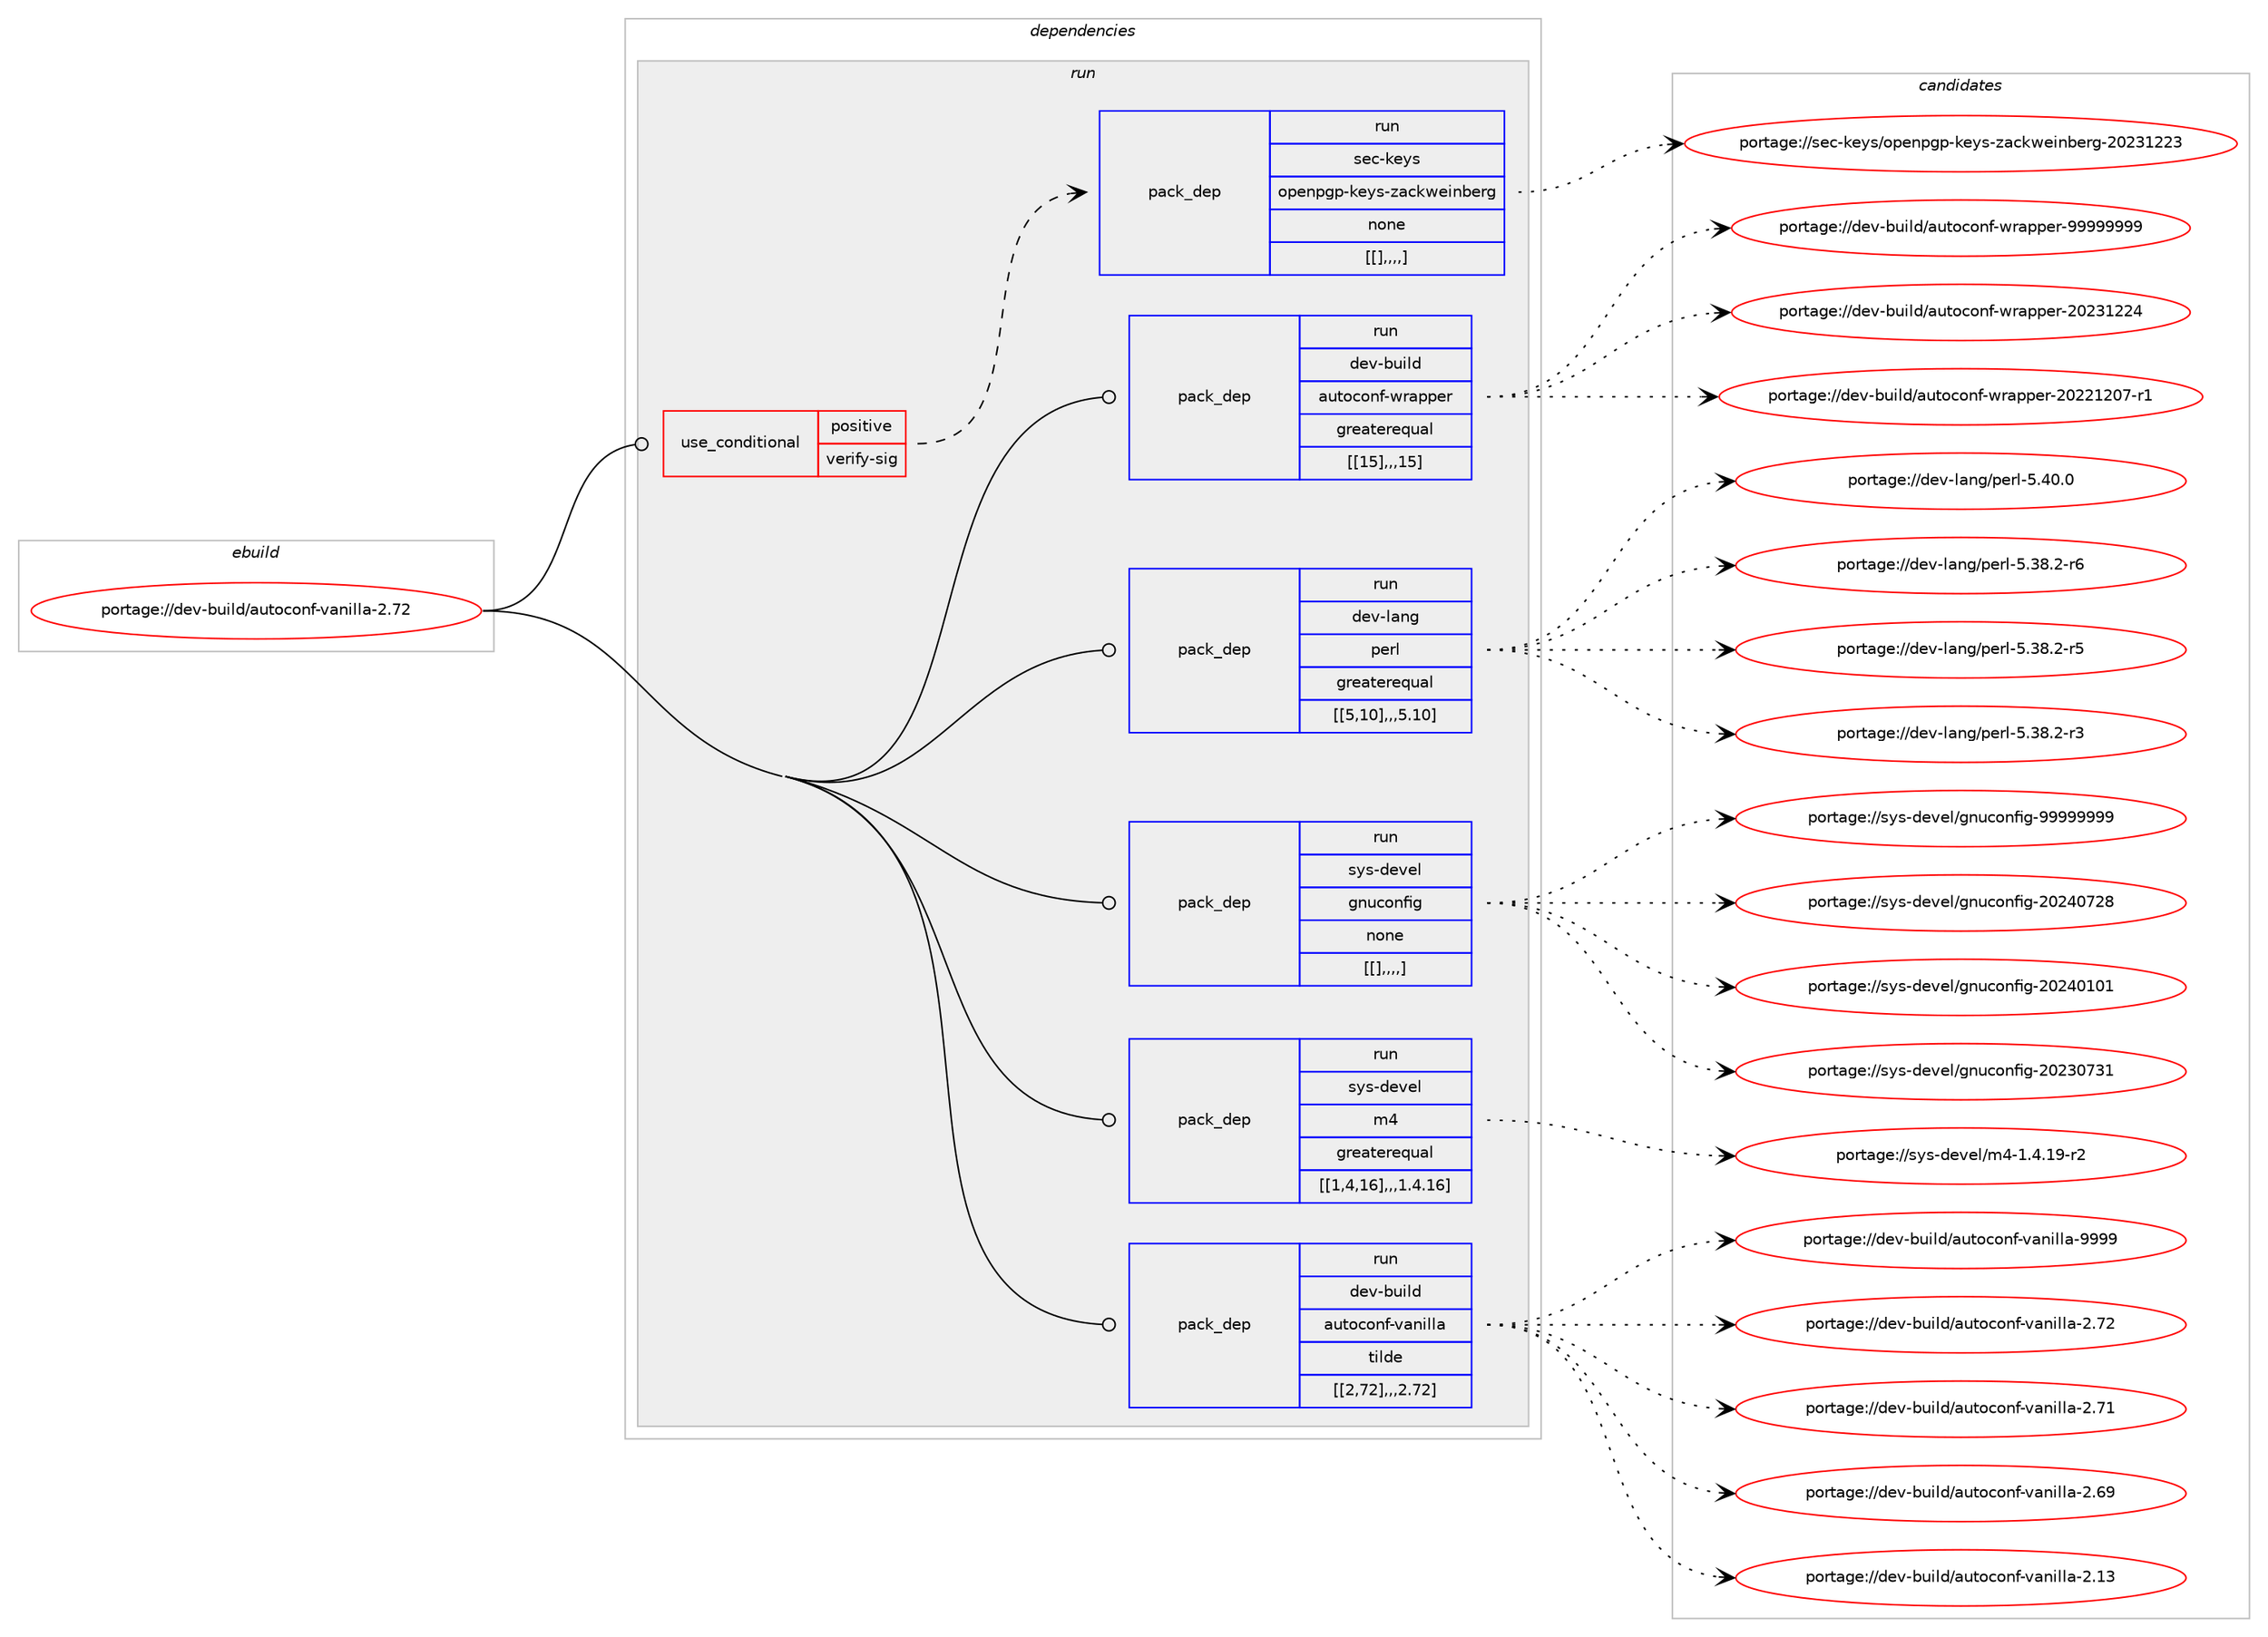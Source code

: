 digraph prolog {

# *************
# Graph options
# *************

newrank=true;
concentrate=true;
compound=true;
graph [rankdir=LR,fontname=Helvetica,fontsize=10,ranksep=1.5];#, ranksep=2.5, nodesep=0.2];
edge  [arrowhead=vee];
node  [fontname=Helvetica,fontsize=10];

# **********
# The ebuild
# **********

subgraph cluster_leftcol {
color=gray;
label=<<i>ebuild</i>>;
id [label="portage://dev-build/autoconf-vanilla-2.72", color=red, width=4, href="../dev-build/autoconf-vanilla-2.72.svg"];
}

# ****************
# The dependencies
# ****************

subgraph cluster_midcol {
color=gray;
label=<<i>dependencies</i>>;
subgraph cluster_compile {
fillcolor="#eeeeee";
style=filled;
label=<<i>compile</i>>;
}
subgraph cluster_compileandrun {
fillcolor="#eeeeee";
style=filled;
label=<<i>compile and run</i>>;
}
subgraph cluster_run {
fillcolor="#eeeeee";
style=filled;
label=<<i>run</i>>;
subgraph cond16835 {
dependency64359 [label=<<TABLE BORDER="0" CELLBORDER="1" CELLSPACING="0" CELLPADDING="4"><TR><TD ROWSPAN="3" CELLPADDING="10">use_conditional</TD></TR><TR><TD>positive</TD></TR><TR><TD>verify-sig</TD></TR></TABLE>>, shape=none, color=red];
subgraph pack46602 {
dependency64360 [label=<<TABLE BORDER="0" CELLBORDER="1" CELLSPACING="0" CELLPADDING="4" WIDTH="220"><TR><TD ROWSPAN="6" CELLPADDING="30">pack_dep</TD></TR><TR><TD WIDTH="110">run</TD></TR><TR><TD>sec-keys</TD></TR><TR><TD>openpgp-keys-zackweinberg</TD></TR><TR><TD>none</TD></TR><TR><TD>[[],,,,]</TD></TR></TABLE>>, shape=none, color=blue];
}
dependency64359:e -> dependency64360:w [weight=20,style="dashed",arrowhead="vee"];
}
id:e -> dependency64359:w [weight=20,style="solid",arrowhead="odot"];
subgraph pack46603 {
dependency64361 [label=<<TABLE BORDER="0" CELLBORDER="1" CELLSPACING="0" CELLPADDING="4" WIDTH="220"><TR><TD ROWSPAN="6" CELLPADDING="30">pack_dep</TD></TR><TR><TD WIDTH="110">run</TD></TR><TR><TD>dev-build</TD></TR><TR><TD>autoconf-wrapper</TD></TR><TR><TD>greaterequal</TD></TR><TR><TD>[[15],,,15]</TD></TR></TABLE>>, shape=none, color=blue];
}
id:e -> dependency64361:w [weight=20,style="solid",arrowhead="odot"];
subgraph pack46604 {
dependency64362 [label=<<TABLE BORDER="0" CELLBORDER="1" CELLSPACING="0" CELLPADDING="4" WIDTH="220"><TR><TD ROWSPAN="6" CELLPADDING="30">pack_dep</TD></TR><TR><TD WIDTH="110">run</TD></TR><TR><TD>dev-lang</TD></TR><TR><TD>perl</TD></TR><TR><TD>greaterequal</TD></TR><TR><TD>[[5,10],,,5.10]</TD></TR></TABLE>>, shape=none, color=blue];
}
id:e -> dependency64362:w [weight=20,style="solid",arrowhead="odot"];
subgraph pack46605 {
dependency64363 [label=<<TABLE BORDER="0" CELLBORDER="1" CELLSPACING="0" CELLPADDING="4" WIDTH="220"><TR><TD ROWSPAN="6" CELLPADDING="30">pack_dep</TD></TR><TR><TD WIDTH="110">run</TD></TR><TR><TD>sys-devel</TD></TR><TR><TD>gnuconfig</TD></TR><TR><TD>none</TD></TR><TR><TD>[[],,,,]</TD></TR></TABLE>>, shape=none, color=blue];
}
id:e -> dependency64363:w [weight=20,style="solid",arrowhead="odot"];
subgraph pack46606 {
dependency64364 [label=<<TABLE BORDER="0" CELLBORDER="1" CELLSPACING="0" CELLPADDING="4" WIDTH="220"><TR><TD ROWSPAN="6" CELLPADDING="30">pack_dep</TD></TR><TR><TD WIDTH="110">run</TD></TR><TR><TD>sys-devel</TD></TR><TR><TD>m4</TD></TR><TR><TD>greaterequal</TD></TR><TR><TD>[[1,4,16],,,1.4.16]</TD></TR></TABLE>>, shape=none, color=blue];
}
id:e -> dependency64364:w [weight=20,style="solid",arrowhead="odot"];
subgraph pack46607 {
dependency64365 [label=<<TABLE BORDER="0" CELLBORDER="1" CELLSPACING="0" CELLPADDING="4" WIDTH="220"><TR><TD ROWSPAN="6" CELLPADDING="30">pack_dep</TD></TR><TR><TD WIDTH="110">run</TD></TR><TR><TD>dev-build</TD></TR><TR><TD>autoconf-vanilla</TD></TR><TR><TD>tilde</TD></TR><TR><TD>[[2,72],,,2.72]</TD></TR></TABLE>>, shape=none, color=blue];
}
id:e -> dependency64365:w [weight=20,style="solid",arrowhead="odot"];
}
}

# **************
# The candidates
# **************

subgraph cluster_choices {
rank=same;
color=gray;
label=<<i>candidates</i>>;

subgraph choice46602 {
color=black;
nodesep=1;
choice1151019945107101121115471111121011101121031124510710112111545122979910711910110511098101114103455048505149505051 [label="portage://sec-keys/openpgp-keys-zackweinberg-20231223", color=red, width=4,href="../sec-keys/openpgp-keys-zackweinberg-20231223.svg"];
dependency64360:e -> choice1151019945107101121115471111121011101121031124510710112111545122979910711910110511098101114103455048505149505051:w [style=dotted,weight="100"];
}
subgraph choice46603 {
color=black;
nodesep=1;
choice10010111845981171051081004797117116111991111101024511911497112112101114455757575757575757 [label="portage://dev-build/autoconf-wrapper-99999999", color=red, width=4,href="../dev-build/autoconf-wrapper-99999999.svg"];
choice10010111845981171051081004797117116111991111101024511911497112112101114455048505149505052 [label="portage://dev-build/autoconf-wrapper-20231224", color=red, width=4,href="../dev-build/autoconf-wrapper-20231224.svg"];
choice100101118459811710510810047971171161119911111010245119114971121121011144550485050495048554511449 [label="portage://dev-build/autoconf-wrapper-20221207-r1", color=red, width=4,href="../dev-build/autoconf-wrapper-20221207-r1.svg"];
dependency64361:e -> choice10010111845981171051081004797117116111991111101024511911497112112101114455757575757575757:w [style=dotted,weight="100"];
dependency64361:e -> choice10010111845981171051081004797117116111991111101024511911497112112101114455048505149505052:w [style=dotted,weight="100"];
dependency64361:e -> choice100101118459811710510810047971171161119911111010245119114971121121011144550485050495048554511449:w [style=dotted,weight="100"];
}
subgraph choice46604 {
color=black;
nodesep=1;
choice10010111845108971101034711210111410845534652484648 [label="portage://dev-lang/perl-5.40.0", color=red, width=4,href="../dev-lang/perl-5.40.0.svg"];
choice100101118451089711010347112101114108455346515646504511454 [label="portage://dev-lang/perl-5.38.2-r6", color=red, width=4,href="../dev-lang/perl-5.38.2-r6.svg"];
choice100101118451089711010347112101114108455346515646504511453 [label="portage://dev-lang/perl-5.38.2-r5", color=red, width=4,href="../dev-lang/perl-5.38.2-r5.svg"];
choice100101118451089711010347112101114108455346515646504511451 [label="portage://dev-lang/perl-5.38.2-r3", color=red, width=4,href="../dev-lang/perl-5.38.2-r3.svg"];
dependency64362:e -> choice10010111845108971101034711210111410845534652484648:w [style=dotted,weight="100"];
dependency64362:e -> choice100101118451089711010347112101114108455346515646504511454:w [style=dotted,weight="100"];
dependency64362:e -> choice100101118451089711010347112101114108455346515646504511453:w [style=dotted,weight="100"];
dependency64362:e -> choice100101118451089711010347112101114108455346515646504511451:w [style=dotted,weight="100"];
}
subgraph choice46605 {
color=black;
nodesep=1;
choice115121115451001011181011084710311011799111110102105103455757575757575757 [label="portage://sys-devel/gnuconfig-99999999", color=red, width=4,href="../sys-devel/gnuconfig-99999999.svg"];
choice115121115451001011181011084710311011799111110102105103455048505248555056 [label="portage://sys-devel/gnuconfig-20240728", color=red, width=4,href="../sys-devel/gnuconfig-20240728.svg"];
choice115121115451001011181011084710311011799111110102105103455048505248494849 [label="portage://sys-devel/gnuconfig-20240101", color=red, width=4,href="../sys-devel/gnuconfig-20240101.svg"];
choice115121115451001011181011084710311011799111110102105103455048505148555149 [label="portage://sys-devel/gnuconfig-20230731", color=red, width=4,href="../sys-devel/gnuconfig-20230731.svg"];
dependency64363:e -> choice115121115451001011181011084710311011799111110102105103455757575757575757:w [style=dotted,weight="100"];
dependency64363:e -> choice115121115451001011181011084710311011799111110102105103455048505248555056:w [style=dotted,weight="100"];
dependency64363:e -> choice115121115451001011181011084710311011799111110102105103455048505248494849:w [style=dotted,weight="100"];
dependency64363:e -> choice115121115451001011181011084710311011799111110102105103455048505148555149:w [style=dotted,weight="100"];
}
subgraph choice46606 {
color=black;
nodesep=1;
choice115121115451001011181011084710952454946524649574511450 [label="portage://sys-devel/m4-1.4.19-r2", color=red, width=4,href="../sys-devel/m4-1.4.19-r2.svg"];
dependency64364:e -> choice115121115451001011181011084710952454946524649574511450:w [style=dotted,weight="100"];
}
subgraph choice46607 {
color=black;
nodesep=1;
choice10010111845981171051081004797117116111991111101024511897110105108108974557575757 [label="portage://dev-build/autoconf-vanilla-9999", color=red, width=4,href="../dev-build/autoconf-vanilla-9999.svg"];
choice10010111845981171051081004797117116111991111101024511897110105108108974550465550 [label="portage://dev-build/autoconf-vanilla-2.72", color=red, width=4,href="../dev-build/autoconf-vanilla-2.72.svg"];
choice10010111845981171051081004797117116111991111101024511897110105108108974550465549 [label="portage://dev-build/autoconf-vanilla-2.71", color=red, width=4,href="../dev-build/autoconf-vanilla-2.71.svg"];
choice10010111845981171051081004797117116111991111101024511897110105108108974550465457 [label="portage://dev-build/autoconf-vanilla-2.69", color=red, width=4,href="../dev-build/autoconf-vanilla-2.69.svg"];
choice10010111845981171051081004797117116111991111101024511897110105108108974550464951 [label="portage://dev-build/autoconf-vanilla-2.13", color=red, width=4,href="../dev-build/autoconf-vanilla-2.13.svg"];
dependency64365:e -> choice10010111845981171051081004797117116111991111101024511897110105108108974557575757:w [style=dotted,weight="100"];
dependency64365:e -> choice10010111845981171051081004797117116111991111101024511897110105108108974550465550:w [style=dotted,weight="100"];
dependency64365:e -> choice10010111845981171051081004797117116111991111101024511897110105108108974550465549:w [style=dotted,weight="100"];
dependency64365:e -> choice10010111845981171051081004797117116111991111101024511897110105108108974550465457:w [style=dotted,weight="100"];
dependency64365:e -> choice10010111845981171051081004797117116111991111101024511897110105108108974550464951:w [style=dotted,weight="100"];
}
}

}
